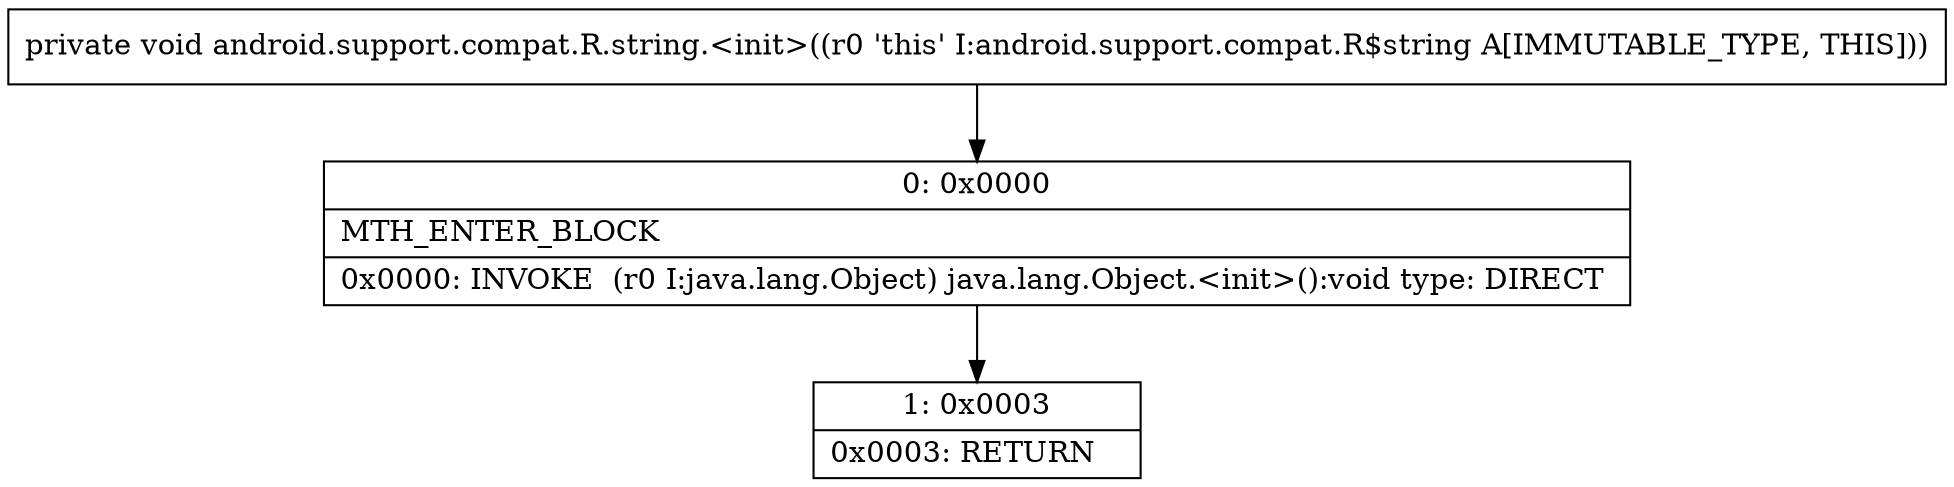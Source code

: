 digraph "CFG forandroid.support.compat.R.string.\<init\>()V" {
Node_0 [shape=record,label="{0\:\ 0x0000|MTH_ENTER_BLOCK\l|0x0000: INVOKE  (r0 I:java.lang.Object) java.lang.Object.\<init\>():void type: DIRECT \l}"];
Node_1 [shape=record,label="{1\:\ 0x0003|0x0003: RETURN   \l}"];
MethodNode[shape=record,label="{private void android.support.compat.R.string.\<init\>((r0 'this' I:android.support.compat.R$string A[IMMUTABLE_TYPE, THIS])) }"];
MethodNode -> Node_0;
Node_0 -> Node_1;
}

